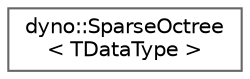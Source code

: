 digraph "Graphical Class Hierarchy"
{
 // LATEX_PDF_SIZE
  bgcolor="transparent";
  edge [fontname=Helvetica,fontsize=10,labelfontname=Helvetica,labelfontsize=10];
  node [fontname=Helvetica,fontsize=10,shape=box,height=0.2,width=0.4];
  rankdir="LR";
  Node0 [id="Node000000",label="dyno::SparseOctree\l\< TDataType \>",height=0.2,width=0.4,color="grey40", fillcolor="white", style="filled",URL="$classdyno_1_1_sparse_octree.html",tooltip=" "];
}
